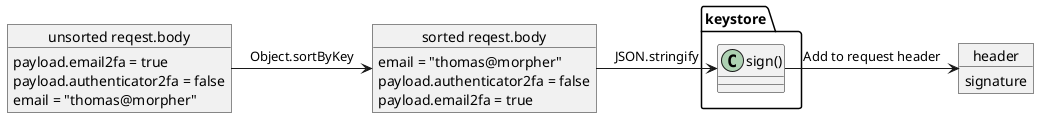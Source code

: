 @startuml

object "unsorted reqest.body" as unsorted {
  payload.email2fa = true
  payload.authenticator2fa = false
  email = "thomas@morpher"
}

object "sorted reqest.body" as sorted {
  email = "thomas@morpher"
  payload.authenticator2fa = false
  payload.email2fa = true
}

object header { 
signature 
}


unsorted -> sorted :"Object.sortByKey"
sorted -> "keystore.sign()" :"JSON.stringify"
"keystore.sign()" -> header :"Add to request header"

@enduml